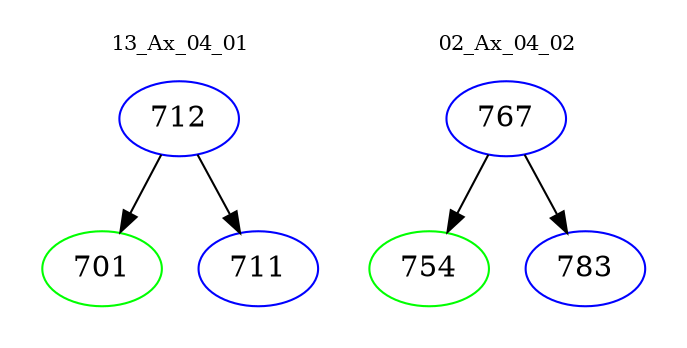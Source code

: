 digraph{
subgraph cluster_0 {
color = white
label = "13_Ax_04_01";
fontsize=10;
T0_712 [label="712", color="blue"]
T0_712 -> T0_701 [color="black"]
T0_701 [label="701", color="green"]
T0_712 -> T0_711 [color="black"]
T0_711 [label="711", color="blue"]
}
subgraph cluster_1 {
color = white
label = "02_Ax_04_02";
fontsize=10;
T1_767 [label="767", color="blue"]
T1_767 -> T1_754 [color="black"]
T1_754 [label="754", color="green"]
T1_767 -> T1_783 [color="black"]
T1_783 [label="783", color="blue"]
}
}
